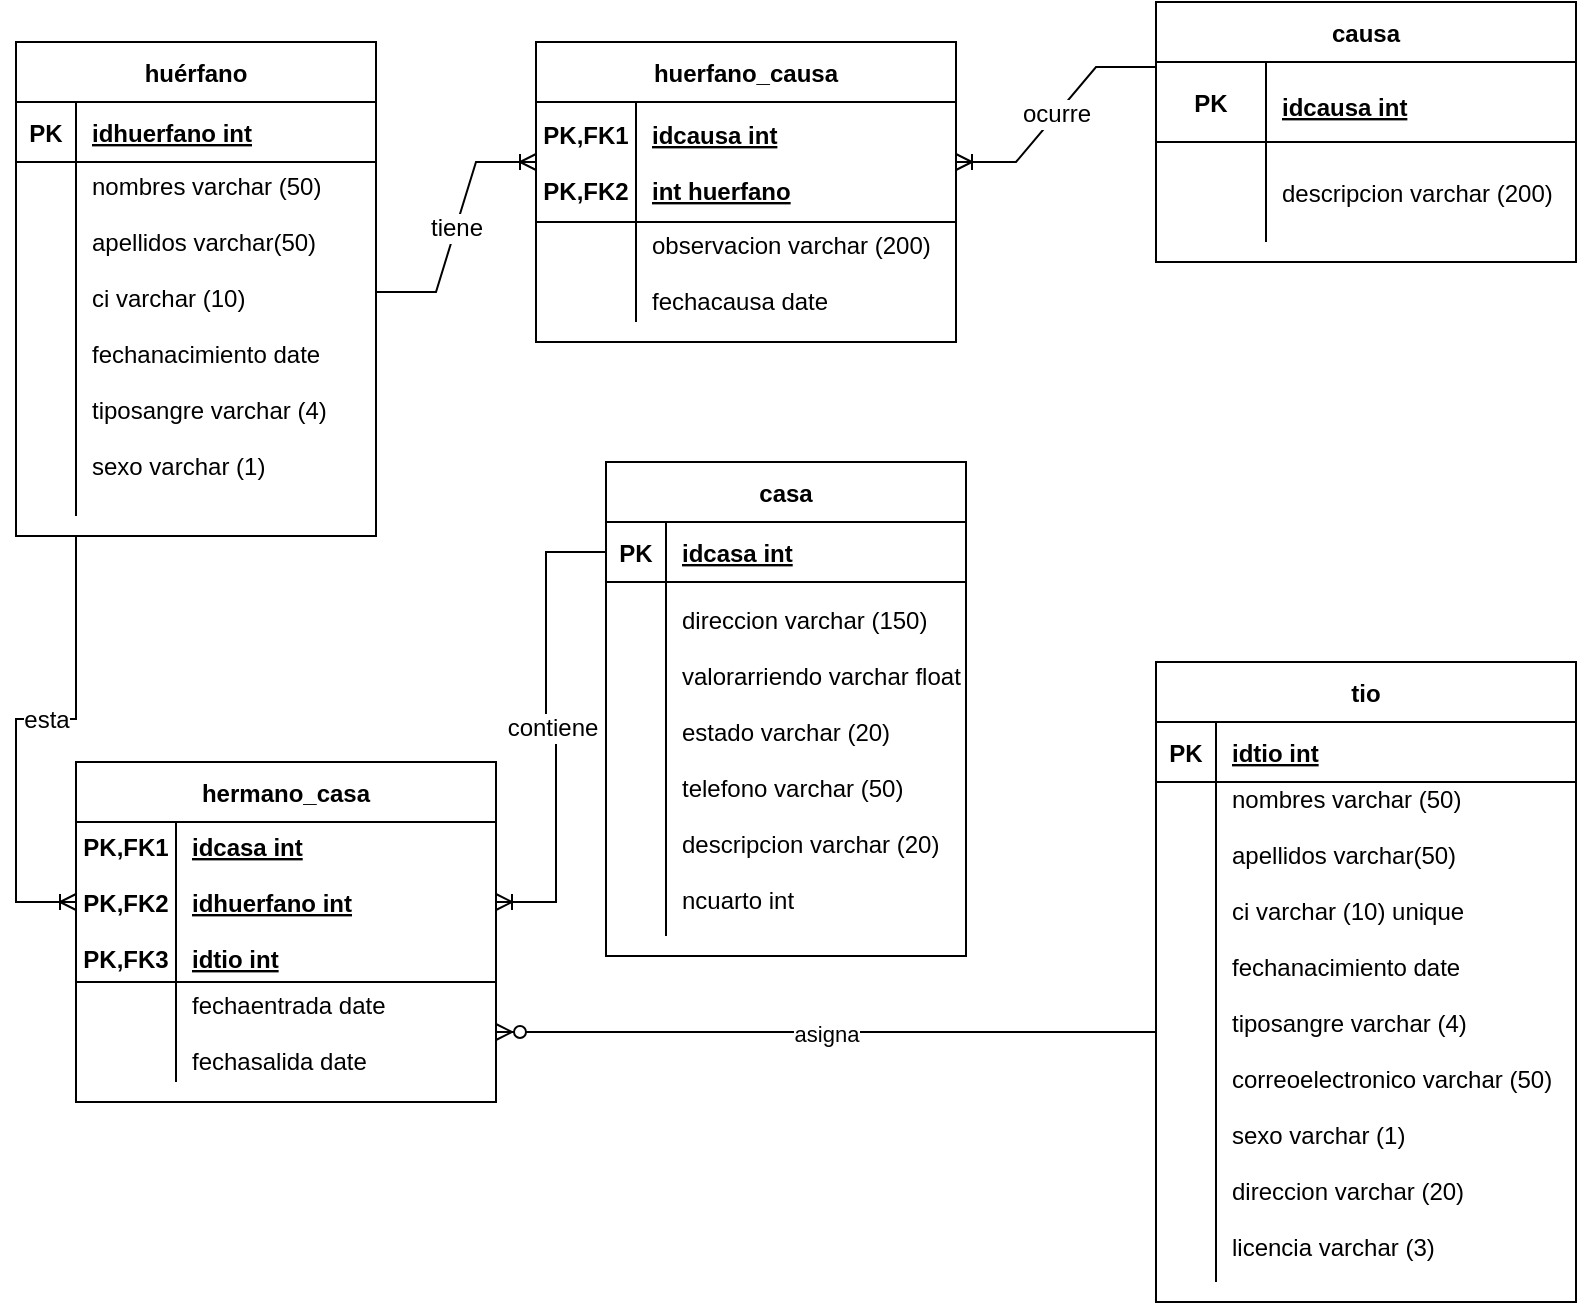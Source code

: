 <mxfile version="22.0.3" type="github">
  <diagram id="R2lEEEUBdFMjLlhIrx00" name="Page-1">
    <mxGraphModel dx="818" dy="438" grid="1" gridSize="10" guides="1" tooltips="1" connect="1" arrows="1" fold="1" page="1" pageScale="1" pageWidth="850" pageHeight="1100" math="0" shadow="0" extFonts="Permanent Marker^https://fonts.googleapis.com/css?family=Permanent+Marker">
      <root>
        <mxCell id="0" />
        <mxCell id="1" parent="0" />
        <mxCell id="C-vyLk0tnHw3VtMMgP7b-2" value="huérfano" style="shape=table;startSize=30;container=1;collapsible=1;childLayout=tableLayout;fixedRows=1;rowLines=0;fontStyle=1;align=center;resizeLast=1;" parent="1" vertex="1">
          <mxGeometry x="40" y="60" width="180" height="247" as="geometry" />
        </mxCell>
        <mxCell id="C-vyLk0tnHw3VtMMgP7b-3" value="" style="shape=partialRectangle;collapsible=0;dropTarget=0;pointerEvents=0;fillColor=none;points=[[0,0.5],[1,0.5]];portConstraint=eastwest;top=0;left=0;right=0;bottom=1;" parent="C-vyLk0tnHw3VtMMgP7b-2" vertex="1">
          <mxGeometry y="30" width="180" height="30" as="geometry" />
        </mxCell>
        <mxCell id="C-vyLk0tnHw3VtMMgP7b-4" value="PK" style="shape=partialRectangle;overflow=hidden;connectable=0;fillColor=none;top=0;left=0;bottom=0;right=0;fontStyle=1;" parent="C-vyLk0tnHw3VtMMgP7b-3" vertex="1">
          <mxGeometry width="30" height="30" as="geometry">
            <mxRectangle width="30" height="30" as="alternateBounds" />
          </mxGeometry>
        </mxCell>
        <mxCell id="C-vyLk0tnHw3VtMMgP7b-5" value="idhuerfano int" style="shape=partialRectangle;overflow=hidden;connectable=0;fillColor=none;top=0;left=0;bottom=0;right=0;align=left;spacingLeft=6;fontStyle=5;" parent="C-vyLk0tnHw3VtMMgP7b-3" vertex="1">
          <mxGeometry x="30" width="150" height="30" as="geometry">
            <mxRectangle width="150" height="30" as="alternateBounds" />
          </mxGeometry>
        </mxCell>
        <mxCell id="C-vyLk0tnHw3VtMMgP7b-9" value="" style="shape=partialRectangle;collapsible=0;dropTarget=0;pointerEvents=0;fillColor=none;points=[[0,0.5],[1,0.5]];portConstraint=eastwest;top=0;left=0;right=0;bottom=0;" parent="C-vyLk0tnHw3VtMMgP7b-2" vertex="1">
          <mxGeometry y="60" width="180" height="177" as="geometry" />
        </mxCell>
        <mxCell id="C-vyLk0tnHw3VtMMgP7b-10" value="" style="shape=partialRectangle;overflow=hidden;connectable=0;fillColor=none;top=0;left=0;bottom=0;right=0;" parent="C-vyLk0tnHw3VtMMgP7b-9" vertex="1">
          <mxGeometry width="30" height="177" as="geometry">
            <mxRectangle width="30" height="177" as="alternateBounds" />
          </mxGeometry>
        </mxCell>
        <mxCell id="C-vyLk0tnHw3VtMMgP7b-11" value="nombres varchar (50) &#xa;&#xa;apellidos varchar(50) &#xa;&#xa;ci varchar (10) &#xa;&#xa;fechanacimiento date&#xa;&#xa;tiposangre varchar (4) &#xa;&#xa;sexo varchar (1)&#xa;" style="shape=partialRectangle;overflow=hidden;connectable=0;fillColor=none;top=0;left=0;bottom=0;right=0;align=left;spacingLeft=6;" parent="C-vyLk0tnHw3VtMMgP7b-9" vertex="1">
          <mxGeometry x="30" width="150" height="177" as="geometry">
            <mxRectangle width="150" height="177" as="alternateBounds" />
          </mxGeometry>
        </mxCell>
        <mxCell id="iXDoJF8hmE9jD5Mz5p2s-3" value="huerfano_causa" style="shape=table;startSize=30;container=1;collapsible=1;childLayout=tableLayout;fixedRows=1;rowLines=0;fontStyle=1;align=center;resizeLast=1;" parent="1" vertex="1">
          <mxGeometry x="300" y="60" width="210" height="150" as="geometry" />
        </mxCell>
        <mxCell id="iXDoJF8hmE9jD5Mz5p2s-4" value="" style="shape=partialRectangle;collapsible=0;dropTarget=0;pointerEvents=0;fillColor=none;points=[[0,0.5],[1,0.5]];portConstraint=eastwest;top=0;left=0;right=0;bottom=1;" parent="iXDoJF8hmE9jD5Mz5p2s-3" vertex="1">
          <mxGeometry y="30" width="210" height="60" as="geometry" />
        </mxCell>
        <mxCell id="iXDoJF8hmE9jD5Mz5p2s-5" value="PK,FK1&#xa;&#xa;PK,FK2" style="shape=partialRectangle;overflow=hidden;connectable=0;fillColor=none;top=0;left=0;bottom=0;right=0;fontStyle=1;" parent="iXDoJF8hmE9jD5Mz5p2s-4" vertex="1">
          <mxGeometry width="50" height="60" as="geometry">
            <mxRectangle width="50" height="60" as="alternateBounds" />
          </mxGeometry>
        </mxCell>
        <mxCell id="iXDoJF8hmE9jD5Mz5p2s-6" value="idcausa int&#xa;&#xa;int huerfano" style="shape=partialRectangle;overflow=hidden;connectable=0;fillColor=none;top=0;left=0;bottom=0;right=0;align=left;spacingLeft=6;fontStyle=5;" parent="iXDoJF8hmE9jD5Mz5p2s-4" vertex="1">
          <mxGeometry x="50" width="160" height="60" as="geometry">
            <mxRectangle width="160" height="60" as="alternateBounds" />
          </mxGeometry>
        </mxCell>
        <mxCell id="iXDoJF8hmE9jD5Mz5p2s-7" value="" style="shape=partialRectangle;collapsible=0;dropTarget=0;pointerEvents=0;fillColor=none;points=[[0,0.5],[1,0.5]];portConstraint=eastwest;top=0;left=0;right=0;bottom=0;" parent="iXDoJF8hmE9jD5Mz5p2s-3" vertex="1">
          <mxGeometry y="90" width="210" height="50" as="geometry" />
        </mxCell>
        <mxCell id="iXDoJF8hmE9jD5Mz5p2s-8" value="" style="shape=partialRectangle;overflow=hidden;connectable=0;fillColor=none;top=0;left=0;bottom=0;right=0;" parent="iXDoJF8hmE9jD5Mz5p2s-7" vertex="1">
          <mxGeometry width="50" height="50" as="geometry">
            <mxRectangle width="50" height="50" as="alternateBounds" />
          </mxGeometry>
        </mxCell>
        <mxCell id="iXDoJF8hmE9jD5Mz5p2s-9" value="observacion varchar (200)&#xa;&#xa;fechacausa date" style="shape=partialRectangle;overflow=hidden;connectable=0;fillColor=none;top=0;left=0;bottom=0;right=0;align=left;spacingLeft=6;" parent="iXDoJF8hmE9jD5Mz5p2s-7" vertex="1">
          <mxGeometry x="50" width="160" height="50" as="geometry">
            <mxRectangle width="160" height="50" as="alternateBounds" />
          </mxGeometry>
        </mxCell>
        <mxCell id="iXDoJF8hmE9jD5Mz5p2s-10" value="causa" style="shape=table;startSize=30;container=1;collapsible=1;childLayout=tableLayout;fixedRows=1;rowLines=0;fontStyle=1;align=center;resizeLast=1;" parent="1" vertex="1">
          <mxGeometry x="610" y="40" width="210" height="130" as="geometry" />
        </mxCell>
        <mxCell id="iXDoJF8hmE9jD5Mz5p2s-11" value="" style="shape=partialRectangle;collapsible=0;dropTarget=0;pointerEvents=0;fillColor=none;points=[[0,0.5],[1,0.5]];portConstraint=eastwest;top=0;left=0;right=0;bottom=1;" parent="iXDoJF8hmE9jD5Mz5p2s-10" vertex="1">
          <mxGeometry y="30" width="210" height="40" as="geometry" />
        </mxCell>
        <mxCell id="iXDoJF8hmE9jD5Mz5p2s-12" value="PK" style="shape=partialRectangle;overflow=hidden;connectable=0;fillColor=none;top=0;left=0;bottom=0;right=0;fontStyle=1;" parent="iXDoJF8hmE9jD5Mz5p2s-11" vertex="1">
          <mxGeometry width="55" height="40" as="geometry">
            <mxRectangle width="55" height="40" as="alternateBounds" />
          </mxGeometry>
        </mxCell>
        <mxCell id="iXDoJF8hmE9jD5Mz5p2s-13" value="&#xa;idcausa int&#xa;" style="shape=partialRectangle;overflow=hidden;connectable=0;fillColor=none;top=0;left=0;bottom=0;right=0;align=left;spacingLeft=6;fontStyle=5;" parent="iXDoJF8hmE9jD5Mz5p2s-11" vertex="1">
          <mxGeometry x="55" width="155" height="40" as="geometry">
            <mxRectangle width="155" height="40" as="alternateBounds" />
          </mxGeometry>
        </mxCell>
        <mxCell id="iXDoJF8hmE9jD5Mz5p2s-14" value="" style="shape=partialRectangle;collapsible=0;dropTarget=0;pointerEvents=0;fillColor=none;points=[[0,0.5],[1,0.5]];portConstraint=eastwest;top=0;left=0;right=0;bottom=0;" parent="iXDoJF8hmE9jD5Mz5p2s-10" vertex="1">
          <mxGeometry y="70" width="210" height="50" as="geometry" />
        </mxCell>
        <mxCell id="iXDoJF8hmE9jD5Mz5p2s-15" value="" style="shape=partialRectangle;overflow=hidden;connectable=0;fillColor=none;top=0;left=0;bottom=0;right=0;" parent="iXDoJF8hmE9jD5Mz5p2s-14" vertex="1">
          <mxGeometry width="55" height="50" as="geometry">
            <mxRectangle width="55" height="50" as="alternateBounds" />
          </mxGeometry>
        </mxCell>
        <mxCell id="iXDoJF8hmE9jD5Mz5p2s-16" value="descripcion varchar (200)" style="shape=partialRectangle;overflow=hidden;connectable=0;fillColor=none;top=0;left=0;bottom=0;right=0;align=left;spacingLeft=6;" parent="iXDoJF8hmE9jD5Mz5p2s-14" vertex="1">
          <mxGeometry x="55" width="155" height="50" as="geometry">
            <mxRectangle width="155" height="50" as="alternateBounds" />
          </mxGeometry>
        </mxCell>
        <mxCell id="iXDoJF8hmE9jD5Mz5p2s-17" value="hermano_casa" style="shape=table;startSize=30;container=1;collapsible=1;childLayout=tableLayout;fixedRows=1;rowLines=0;fontStyle=1;align=center;resizeLast=1;" parent="1" vertex="1">
          <mxGeometry x="70" y="420" width="210" height="170" as="geometry" />
        </mxCell>
        <mxCell id="iXDoJF8hmE9jD5Mz5p2s-18" value="" style="shape=partialRectangle;collapsible=0;dropTarget=0;pointerEvents=0;fillColor=none;points=[[0,0.5],[1,0.5]];portConstraint=eastwest;top=0;left=0;right=0;bottom=1;" parent="iXDoJF8hmE9jD5Mz5p2s-17" vertex="1">
          <mxGeometry y="30" width="210" height="80" as="geometry" />
        </mxCell>
        <mxCell id="iXDoJF8hmE9jD5Mz5p2s-19" value="PK,FK1&#xa;&#xa;PK,FK2&#xa;&#xa;PK,FK3" style="shape=partialRectangle;overflow=hidden;connectable=0;fillColor=none;top=0;left=0;bottom=0;right=0;fontStyle=1;" parent="iXDoJF8hmE9jD5Mz5p2s-18" vertex="1">
          <mxGeometry width="50" height="80" as="geometry">
            <mxRectangle width="50" height="80" as="alternateBounds" />
          </mxGeometry>
        </mxCell>
        <mxCell id="iXDoJF8hmE9jD5Mz5p2s-20" value="idcasa int&#xa;&#xa;idhuerfano int&#xa;&#xa;idtio int" style="shape=partialRectangle;overflow=hidden;connectable=0;fillColor=none;top=0;left=0;bottom=0;right=0;align=left;spacingLeft=6;fontStyle=5;" parent="iXDoJF8hmE9jD5Mz5p2s-18" vertex="1">
          <mxGeometry x="50" width="160" height="80" as="geometry">
            <mxRectangle width="160" height="80" as="alternateBounds" />
          </mxGeometry>
        </mxCell>
        <mxCell id="iXDoJF8hmE9jD5Mz5p2s-21" value="" style="shape=partialRectangle;collapsible=0;dropTarget=0;pointerEvents=0;fillColor=none;points=[[0,0.5],[1,0.5]];portConstraint=eastwest;top=0;left=0;right=0;bottom=0;" parent="iXDoJF8hmE9jD5Mz5p2s-17" vertex="1">
          <mxGeometry y="110" width="210" height="50" as="geometry" />
        </mxCell>
        <mxCell id="iXDoJF8hmE9jD5Mz5p2s-22" value="" style="shape=partialRectangle;overflow=hidden;connectable=0;fillColor=none;top=0;left=0;bottom=0;right=0;" parent="iXDoJF8hmE9jD5Mz5p2s-21" vertex="1">
          <mxGeometry width="50" height="50" as="geometry">
            <mxRectangle width="50" height="50" as="alternateBounds" />
          </mxGeometry>
        </mxCell>
        <mxCell id="iXDoJF8hmE9jD5Mz5p2s-23" value="fechaentrada date&#xa;&#xa;fechasalida date" style="shape=partialRectangle;overflow=hidden;connectable=0;fillColor=none;top=0;left=0;bottom=0;right=0;align=left;spacingLeft=6;" parent="iXDoJF8hmE9jD5Mz5p2s-21" vertex="1">
          <mxGeometry x="50" width="160" height="50" as="geometry">
            <mxRectangle width="160" height="50" as="alternateBounds" />
          </mxGeometry>
        </mxCell>
        <mxCell id="iXDoJF8hmE9jD5Mz5p2s-24" value="casa" style="shape=table;startSize=30;container=1;collapsible=1;childLayout=tableLayout;fixedRows=1;rowLines=0;fontStyle=1;align=center;resizeLast=1;" parent="1" vertex="1">
          <mxGeometry x="335" y="270" width="180" height="247" as="geometry" />
        </mxCell>
        <mxCell id="iXDoJF8hmE9jD5Mz5p2s-25" value="" style="shape=partialRectangle;collapsible=0;dropTarget=0;pointerEvents=0;fillColor=none;points=[[0,0.5],[1,0.5]];portConstraint=eastwest;top=0;left=0;right=0;bottom=1;" parent="iXDoJF8hmE9jD5Mz5p2s-24" vertex="1">
          <mxGeometry y="30" width="180" height="30" as="geometry" />
        </mxCell>
        <mxCell id="iXDoJF8hmE9jD5Mz5p2s-26" value="PK" style="shape=partialRectangle;overflow=hidden;connectable=0;fillColor=none;top=0;left=0;bottom=0;right=0;fontStyle=1;" parent="iXDoJF8hmE9jD5Mz5p2s-25" vertex="1">
          <mxGeometry width="30" height="30" as="geometry">
            <mxRectangle width="30" height="30" as="alternateBounds" />
          </mxGeometry>
        </mxCell>
        <mxCell id="iXDoJF8hmE9jD5Mz5p2s-27" value="idcasa int" style="shape=partialRectangle;overflow=hidden;connectable=0;fillColor=none;top=0;left=0;bottom=0;right=0;align=left;spacingLeft=6;fontStyle=5;" parent="iXDoJF8hmE9jD5Mz5p2s-25" vertex="1">
          <mxGeometry x="30" width="150" height="30" as="geometry">
            <mxRectangle width="150" height="30" as="alternateBounds" />
          </mxGeometry>
        </mxCell>
        <mxCell id="iXDoJF8hmE9jD5Mz5p2s-28" value="" style="shape=partialRectangle;collapsible=0;dropTarget=0;pointerEvents=0;fillColor=none;points=[[0,0.5],[1,0.5]];portConstraint=eastwest;top=0;left=0;right=0;bottom=0;" parent="iXDoJF8hmE9jD5Mz5p2s-24" vertex="1">
          <mxGeometry y="60" width="180" height="177" as="geometry" />
        </mxCell>
        <mxCell id="iXDoJF8hmE9jD5Mz5p2s-29" value="" style="shape=partialRectangle;overflow=hidden;connectable=0;fillColor=none;top=0;left=0;bottom=0;right=0;" parent="iXDoJF8hmE9jD5Mz5p2s-28" vertex="1">
          <mxGeometry width="30" height="177" as="geometry">
            <mxRectangle width="30" height="177" as="alternateBounds" />
          </mxGeometry>
        </mxCell>
        <mxCell id="iXDoJF8hmE9jD5Mz5p2s-30" value="direccion varchar (150)&#xa;&#xa;valorarriendo varchar float&#xa;&#xa;estado varchar (20)&#xa;&#xa;telefono varchar (50)&#xa;&#xa;descripcion varchar (20)&#xa;&#xa;ncuarto int" style="shape=partialRectangle;overflow=hidden;connectable=0;fillColor=none;top=0;left=0;bottom=0;right=0;align=left;spacingLeft=6;" parent="iXDoJF8hmE9jD5Mz5p2s-28" vertex="1">
          <mxGeometry x="30" width="150" height="177" as="geometry">
            <mxRectangle width="150" height="177" as="alternateBounds" />
          </mxGeometry>
        </mxCell>
        <mxCell id="iXDoJF8hmE9jD5Mz5p2s-31" value="tio" style="shape=table;startSize=30;container=1;collapsible=1;childLayout=tableLayout;fixedRows=1;rowLines=0;fontStyle=1;align=center;resizeLast=1;" parent="1" vertex="1">
          <mxGeometry x="610" y="370" width="210" height="320" as="geometry" />
        </mxCell>
        <mxCell id="iXDoJF8hmE9jD5Mz5p2s-32" value="" style="shape=partialRectangle;collapsible=0;dropTarget=0;pointerEvents=0;fillColor=none;points=[[0,0.5],[1,0.5]];portConstraint=eastwest;top=0;left=0;right=0;bottom=1;" parent="iXDoJF8hmE9jD5Mz5p2s-31" vertex="1">
          <mxGeometry y="30" width="210" height="30" as="geometry" />
        </mxCell>
        <mxCell id="iXDoJF8hmE9jD5Mz5p2s-33" value="PK" style="shape=partialRectangle;overflow=hidden;connectable=0;fillColor=none;top=0;left=0;bottom=0;right=0;fontStyle=1;" parent="iXDoJF8hmE9jD5Mz5p2s-32" vertex="1">
          <mxGeometry width="30" height="30" as="geometry">
            <mxRectangle width="30" height="30" as="alternateBounds" />
          </mxGeometry>
        </mxCell>
        <mxCell id="iXDoJF8hmE9jD5Mz5p2s-34" value="idtio int" style="shape=partialRectangle;overflow=hidden;connectable=0;fillColor=none;top=0;left=0;bottom=0;right=0;align=left;spacingLeft=6;fontStyle=5;" parent="iXDoJF8hmE9jD5Mz5p2s-32" vertex="1">
          <mxGeometry x="30" width="180" height="30" as="geometry">
            <mxRectangle width="180" height="30" as="alternateBounds" />
          </mxGeometry>
        </mxCell>
        <mxCell id="iXDoJF8hmE9jD5Mz5p2s-35" value="" style="shape=partialRectangle;collapsible=0;dropTarget=0;pointerEvents=0;fillColor=none;points=[[0,0.5],[1,0.5]];portConstraint=eastwest;top=0;left=0;right=0;bottom=0;" parent="iXDoJF8hmE9jD5Mz5p2s-31" vertex="1">
          <mxGeometry y="60" width="210" height="250" as="geometry" />
        </mxCell>
        <mxCell id="iXDoJF8hmE9jD5Mz5p2s-36" value="" style="shape=partialRectangle;overflow=hidden;connectable=0;fillColor=none;top=0;left=0;bottom=0;right=0;" parent="iXDoJF8hmE9jD5Mz5p2s-35" vertex="1">
          <mxGeometry width="30" height="250" as="geometry">
            <mxRectangle width="30" height="250" as="alternateBounds" />
          </mxGeometry>
        </mxCell>
        <mxCell id="iXDoJF8hmE9jD5Mz5p2s-37" value="nombres varchar (50) &#xa;&#xa;apellidos varchar(50) &#xa;&#xa;ci varchar (10) unique&#xa;&#xa;fechanacimiento date&#xa;&#xa;tiposangre varchar (4)&#xa;&#xa;correoelectronico varchar (50) &#xa;&#xa;sexo varchar (1)&#xa;&#xa;direccion varchar (20)&#xa;&#xa;licencia varchar (3)&#xa;" style="shape=partialRectangle;overflow=hidden;connectable=0;fillColor=none;top=0;left=0;bottom=0;right=0;align=left;spacingLeft=6;" parent="iXDoJF8hmE9jD5Mz5p2s-35" vertex="1">
          <mxGeometry x="30" width="180" height="250" as="geometry">
            <mxRectangle width="180" height="250" as="alternateBounds" />
          </mxGeometry>
        </mxCell>
        <mxCell id="iXDoJF8hmE9jD5Mz5p2s-42" value="tiene" style="edgeStyle=entityRelationEdgeStyle;fontSize=12;html=1;endArrow=ERoneToMany;rounded=0;entryX=0;entryY=0.5;entryDx=0;entryDy=0;" parent="1" target="iXDoJF8hmE9jD5Mz5p2s-4" edge="1">
          <mxGeometry width="100" height="100" relative="1" as="geometry">
            <mxPoint x="220" y="185" as="sourcePoint" />
            <mxPoint x="320" y="85" as="targetPoint" />
          </mxGeometry>
        </mxCell>
        <mxCell id="iXDoJF8hmE9jD5Mz5p2s-46" value="esta" style="edgeStyle=entityRelationEdgeStyle;fontSize=12;html=1;endArrow=ERoneToMany;rounded=0;entryX=0;entryY=0.5;entryDx=0;entryDy=0;" parent="1" target="iXDoJF8hmE9jD5Mz5p2s-18" edge="1">
          <mxGeometry width="100" height="100" relative="1" as="geometry">
            <mxPoint x="40" y="307" as="sourcePoint" />
            <mxPoint x="80" y="390" as="targetPoint" />
            <Array as="points">
              <mxPoint x="220" y="240" />
              <mxPoint x="330" y="260" />
              <mxPoint x="360" y="200" />
              <mxPoint x="370" y="190" />
              <mxPoint x="50" y="430" />
              <mxPoint x="300" y="230" />
              <mxPoint x="270" y="240" />
            </Array>
          </mxGeometry>
        </mxCell>
        <mxCell id="iXDoJF8hmE9jD5Mz5p2s-55" value="contiene" style="edgeStyle=entityRelationEdgeStyle;fontSize=12;html=1;endArrow=ERoneToMany;rounded=0;entryX=1;entryY=0.5;entryDx=0;entryDy=0;exitX=0;exitY=0.5;exitDx=0;exitDy=0;" parent="1" source="iXDoJF8hmE9jD5Mz5p2s-25" target="iXDoJF8hmE9jD5Mz5p2s-18" edge="1">
          <mxGeometry width="100" height="100" relative="1" as="geometry">
            <mxPoint x="180" y="570" as="sourcePoint" />
            <mxPoint x="280" y="470" as="targetPoint" />
            <Array as="points">
              <mxPoint x="230" y="520" />
            </Array>
          </mxGeometry>
        </mxCell>
        <mxCell id="iXDoJF8hmE9jD5Mz5p2s-56" value="" style="edgeStyle=entityRelationEdgeStyle;fontSize=12;html=1;endArrow=ERzeroToMany;endFill=1;rounded=0;entryX=1;entryY=0.5;entryDx=0;entryDy=0;exitX=0;exitY=0.5;exitDx=0;exitDy=0;" parent="1" source="iXDoJF8hmE9jD5Mz5p2s-35" target="iXDoJF8hmE9jD5Mz5p2s-21" edge="1">
          <mxGeometry width="100" height="100" relative="1" as="geometry">
            <mxPoint x="570" y="600" as="sourcePoint" />
            <mxPoint x="250" y="680" as="targetPoint" />
            <Array as="points">
              <mxPoint x="430" y="745" />
            </Array>
          </mxGeometry>
        </mxCell>
        <mxCell id="iXDoJF8hmE9jD5Mz5p2s-57" value="asigna" style="edgeLabel;html=1;align=center;verticalAlign=middle;resizable=0;points=[];" parent="iXDoJF8hmE9jD5Mz5p2s-56" vertex="1" connectable="0">
          <mxGeometry x="0.002" y="1" relative="1" as="geometry">
            <mxPoint as="offset" />
          </mxGeometry>
        </mxCell>
        <mxCell id="iXDoJF8hmE9jD5Mz5p2s-58" value="ocurre" style="edgeStyle=entityRelationEdgeStyle;fontSize=12;html=1;endArrow=ERoneToMany;rounded=0;entryX=1;entryY=0.5;entryDx=0;entryDy=0;exitX=0;exitY=0.25;exitDx=0;exitDy=0;" parent="1" source="iXDoJF8hmE9jD5Mz5p2s-10" target="iXDoJF8hmE9jD5Mz5p2s-4" edge="1">
          <mxGeometry width="100" height="100" relative="1" as="geometry">
            <mxPoint x="400" y="270" as="sourcePoint" />
            <mxPoint x="500" y="170" as="targetPoint" />
          </mxGeometry>
        </mxCell>
      </root>
    </mxGraphModel>
  </diagram>
</mxfile>
